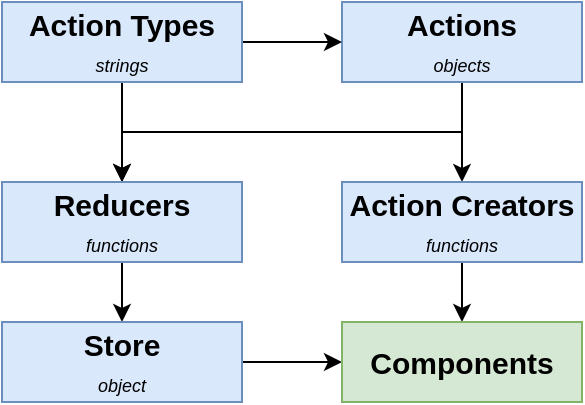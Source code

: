 <mxfile version="13.3.7" type="device" pages="14"><diagram name="02 - types" id="D3fJ38TdZtxDiD5fiDRx"><mxGraphModel dx="385" dy="237" grid="1" gridSize="10" guides="1" tooltips="1" connect="1" arrows="1" fold="1" page="1" pageScale="1" pageWidth="1920" pageHeight="1200" math="0" shadow="0"><root><mxCell id="QhcLT5DARRC93RHVS2Ub-0"/><mxCell id="QhcLT5DARRC93RHVS2Ub-1" parent="QhcLT5DARRC93RHVS2Ub-0"/><mxCell id="QhcLT5DARRC93RHVS2Ub-2" style="edgeStyle=orthogonalEdgeStyle;rounded=0;orthogonalLoop=1;jettySize=auto;html=1;exitX=0.5;exitY=1;exitDx=0;exitDy=0;entryX=0.5;entryY=0;entryDx=0;entryDy=0;fontSize=15;" edge="1" parent="QhcLT5DARRC93RHVS2Ub-1" source="QhcLT5DARRC93RHVS2Ub-4" target="QhcLT5DARRC93RHVS2Ub-6"><mxGeometry relative="1" as="geometry"/></mxCell><mxCell id="QhcLT5DARRC93RHVS2Ub-3" style="edgeStyle=orthogonalEdgeStyle;rounded=0;orthogonalLoop=1;jettySize=auto;html=1;exitX=0.5;exitY=1;exitDx=0;exitDy=0;fontSize=13;" edge="1" parent="QhcLT5DARRC93RHVS2Ub-1" source="QhcLT5DARRC93RHVS2Ub-4" target="QhcLT5DARRC93RHVS2Ub-11"><mxGeometry relative="1" as="geometry"/></mxCell><mxCell id="QhcLT5DARRC93RHVS2Ub-4" value="Actions&lt;br&gt;&lt;span style=&quot;font-weight: normal&quot;&gt;&lt;i&gt;&lt;font style=&quot;font-size: 9px&quot;&gt;objects&lt;/font&gt;&lt;/i&gt;&lt;/span&gt;" style="rounded=0;whiteSpace=wrap;html=1;fillColor=#dae8fc;strokeColor=#6c8ebf;fontStyle=1;fontSize=15;" vertex="1" parent="QhcLT5DARRC93RHVS2Ub-1"><mxGeometry x="800" y="310" width="120" height="40" as="geometry"/></mxCell><mxCell id="QhcLT5DARRC93RHVS2Ub-5" style="edgeStyle=orthogonalEdgeStyle;rounded=0;orthogonalLoop=1;jettySize=auto;html=1;exitX=0.5;exitY=1;exitDx=0;exitDy=0;entryX=0.5;entryY=0;entryDx=0;entryDy=0;fontSize=15;" edge="1" parent="QhcLT5DARRC93RHVS2Ub-1" source="QhcLT5DARRC93RHVS2Ub-6" target="QhcLT5DARRC93RHVS2Ub-14"><mxGeometry relative="1" as="geometry"/></mxCell><mxCell id="QhcLT5DARRC93RHVS2Ub-6" value="Action Creators&lt;br&gt;&lt;span style=&quot;font-weight: normal&quot;&gt;&lt;i&gt;&lt;font style=&quot;font-size: 9px&quot;&gt;functions&lt;/font&gt;&lt;/i&gt;&lt;/span&gt;" style="rounded=0;whiteSpace=wrap;html=1;fillColor=#dae8fc;strokeColor=#6c8ebf;fontStyle=1;fontSize=15;" vertex="1" parent="QhcLT5DARRC93RHVS2Ub-1"><mxGeometry x="800" y="400" width="120" height="40" as="geometry"/></mxCell><mxCell id="QhcLT5DARRC93RHVS2Ub-7" style="edgeStyle=orthogonalEdgeStyle;rounded=0;orthogonalLoop=1;jettySize=auto;html=1;exitX=0.5;exitY=1;exitDx=0;exitDy=0;fontSize=13;" edge="1" parent="QhcLT5DARRC93RHVS2Ub-1" source="QhcLT5DARRC93RHVS2Ub-9" target="QhcLT5DARRC93RHVS2Ub-11"><mxGeometry relative="1" as="geometry"/></mxCell><mxCell id="QhcLT5DARRC93RHVS2Ub-8" style="edgeStyle=orthogonalEdgeStyle;rounded=0;orthogonalLoop=1;jettySize=auto;html=1;exitX=1;exitY=0.5;exitDx=0;exitDy=0;fontSize=13;" edge="1" parent="QhcLT5DARRC93RHVS2Ub-1" source="QhcLT5DARRC93RHVS2Ub-9" target="QhcLT5DARRC93RHVS2Ub-4"><mxGeometry relative="1" as="geometry"/></mxCell><mxCell id="QhcLT5DARRC93RHVS2Ub-9" value="Action Types&lt;br&gt;&lt;font style=&quot;font-size: 9px ; font-weight: normal&quot;&gt;&lt;i&gt;strings&lt;/i&gt;&lt;/font&gt;" style="rounded=0;whiteSpace=wrap;html=1;fillColor=#dae8fc;strokeColor=#6c8ebf;fontStyle=1;fontSize=15;" vertex="1" parent="QhcLT5DARRC93RHVS2Ub-1"><mxGeometry x="630" y="310" width="120" height="40" as="geometry"/></mxCell><mxCell id="QhcLT5DARRC93RHVS2Ub-10" style="edgeStyle=orthogonalEdgeStyle;rounded=0;orthogonalLoop=1;jettySize=auto;html=1;exitX=0.5;exitY=1;exitDx=0;exitDy=0;entryX=0.5;entryY=0;entryDx=0;entryDy=0;fontSize=15;" edge="1" parent="QhcLT5DARRC93RHVS2Ub-1" source="QhcLT5DARRC93RHVS2Ub-11" target="QhcLT5DARRC93RHVS2Ub-13"><mxGeometry relative="1" as="geometry"/></mxCell><mxCell id="QhcLT5DARRC93RHVS2Ub-11" value="Reducers&lt;br&gt;&lt;span style=&quot;font-weight: normal&quot;&gt;&lt;font style=&quot;font-size: 9px&quot;&gt;&lt;i&gt;functions&lt;/i&gt;&lt;/font&gt;&lt;/span&gt;" style="rounded=0;whiteSpace=wrap;html=1;fillColor=#dae8fc;strokeColor=#6c8ebf;fontStyle=1;fontSize=15;" vertex="1" parent="QhcLT5DARRC93RHVS2Ub-1"><mxGeometry x="630" y="400" width="120" height="40" as="geometry"/></mxCell><mxCell id="QhcLT5DARRC93RHVS2Ub-12" style="edgeStyle=orthogonalEdgeStyle;rounded=0;orthogonalLoop=1;jettySize=auto;html=1;exitX=1;exitY=0.5;exitDx=0;exitDy=0;fontSize=13;" edge="1" parent="QhcLT5DARRC93RHVS2Ub-1" source="QhcLT5DARRC93RHVS2Ub-13" target="QhcLT5DARRC93RHVS2Ub-14"><mxGeometry relative="1" as="geometry"/></mxCell><mxCell id="QhcLT5DARRC93RHVS2Ub-13" value="Store&lt;br&gt;&lt;span style=&quot;font-weight: normal&quot;&gt;&lt;i&gt;&lt;font style=&quot;font-size: 9px&quot;&gt;object&lt;/font&gt;&lt;/i&gt;&lt;/span&gt;" style="rounded=0;whiteSpace=wrap;html=1;fillColor=#dae8fc;strokeColor=#6c8ebf;fontStyle=1;fontSize=15;" vertex="1" parent="QhcLT5DARRC93RHVS2Ub-1"><mxGeometry x="630" y="470" width="120" height="40" as="geometry"/></mxCell><mxCell id="QhcLT5DARRC93RHVS2Ub-14" value="Components" style="rounded=0;whiteSpace=wrap;html=1;fillColor=#d5e8d4;strokeColor=#82b366;fontStyle=1;fontSize=15;" vertex="1" parent="QhcLT5DARRC93RHVS2Ub-1"><mxGeometry x="800" y="470" width="120" height="40" as="geometry"/></mxCell></root></mxGraphModel></diagram><diagram id="vblCXHzWzCiDmUQWDvl0" name="01 - redux"><mxGraphModel dx="417" dy="257" grid="1" gridSize="10" guides="1" tooltips="1" connect="1" arrows="1" fold="1" page="1" pageScale="1" pageWidth="1920" pageHeight="1200" math="0" shadow="0"><root><mxCell id="0"/><mxCell id="1" parent="0"/><mxCell id="UfFyWW8iS-hI7drdBxTF-4" style="edgeStyle=orthogonalEdgeStyle;rounded=0;orthogonalLoop=1;jettySize=auto;html=1;exitX=0.5;exitY=1;exitDx=0;exitDy=0;entryX=0.5;entryY=0;entryDx=0;entryDy=0;fontSize=15;" edge="1" parent="1" source="UfFyWW8iS-hI7drdBxTF-1" target="UfFyWW8iS-hI7drdBxTF-2"><mxGeometry relative="1" as="geometry"/></mxCell><mxCell id="9svCBz77I-RzsuJNGfT_-2" style="edgeStyle=orthogonalEdgeStyle;rounded=0;orthogonalLoop=1;jettySize=auto;html=1;exitX=0.5;exitY=1;exitDx=0;exitDy=0;fontSize=13;" edge="1" parent="1" source="UfFyWW8iS-hI7drdBxTF-1" target="UfFyWW8iS-hI7drdBxTF-6"><mxGeometry relative="1" as="geometry"/></mxCell><mxCell id="UfFyWW8iS-hI7drdBxTF-1" value="Actions" style="rounded=0;whiteSpace=wrap;html=1;fillColor=#dae8fc;strokeColor=#6c8ebf;fontStyle=1;fontSize=15;" vertex="1" parent="1"><mxGeometry x="800" y="310" width="120" height="40" as="geometry"/></mxCell><mxCell id="UfFyWW8iS-hI7drdBxTF-12" style="edgeStyle=orthogonalEdgeStyle;rounded=0;orthogonalLoop=1;jettySize=auto;html=1;exitX=0.5;exitY=1;exitDx=0;exitDy=0;entryX=0.5;entryY=0;entryDx=0;entryDy=0;fontSize=15;" edge="1" parent="1" source="UfFyWW8iS-hI7drdBxTF-2" target="UfFyWW8iS-hI7drdBxTF-10"><mxGeometry relative="1" as="geometry"/></mxCell><mxCell id="UfFyWW8iS-hI7drdBxTF-2" value="Action Creators" style="rounded=0;whiteSpace=wrap;html=1;fillColor=#dae8fc;strokeColor=#6c8ebf;fontStyle=1;fontSize=15;" vertex="1" parent="1"><mxGeometry x="800" y="400" width="120" height="40" as="geometry"/></mxCell><mxCell id="9svCBz77I-RzsuJNGfT_-4" style="edgeStyle=orthogonalEdgeStyle;rounded=0;orthogonalLoop=1;jettySize=auto;html=1;exitX=0.5;exitY=1;exitDx=0;exitDy=0;fontSize=13;" edge="1" parent="1" source="UfFyWW8iS-hI7drdBxTF-3" target="UfFyWW8iS-hI7drdBxTF-6"><mxGeometry relative="1" as="geometry"/></mxCell><mxCell id="9svCBz77I-RzsuJNGfT_-5" style="edgeStyle=orthogonalEdgeStyle;rounded=0;orthogonalLoop=1;jettySize=auto;html=1;exitX=1;exitY=0.5;exitDx=0;exitDy=0;fontSize=13;" edge="1" parent="1" source="UfFyWW8iS-hI7drdBxTF-3" target="UfFyWW8iS-hI7drdBxTF-1"><mxGeometry relative="1" as="geometry"/></mxCell><mxCell id="UfFyWW8iS-hI7drdBxTF-3" value="Action Types" style="rounded=0;whiteSpace=wrap;html=1;fillColor=#dae8fc;strokeColor=#6c8ebf;fontStyle=1;fontSize=15;" vertex="1" parent="1"><mxGeometry x="630" y="310" width="120" height="40" as="geometry"/></mxCell><mxCell id="UfFyWW8iS-hI7drdBxTF-9" style="edgeStyle=orthogonalEdgeStyle;rounded=0;orthogonalLoop=1;jettySize=auto;html=1;exitX=0.5;exitY=1;exitDx=0;exitDy=0;entryX=0.5;entryY=0;entryDx=0;entryDy=0;fontSize=15;" edge="1" parent="1" source="UfFyWW8iS-hI7drdBxTF-6" target="UfFyWW8iS-hI7drdBxTF-8"><mxGeometry relative="1" as="geometry"/></mxCell><mxCell id="UfFyWW8iS-hI7drdBxTF-6" value="Reducers" style="rounded=0;whiteSpace=wrap;html=1;fillColor=#dae8fc;strokeColor=#6c8ebf;fontStyle=1;fontSize=15;" vertex="1" parent="1"><mxGeometry x="630" y="400" width="120" height="40" as="geometry"/></mxCell><mxCell id="9svCBz77I-RzsuJNGfT_-3" style="edgeStyle=orthogonalEdgeStyle;rounded=0;orthogonalLoop=1;jettySize=auto;html=1;exitX=1;exitY=0.5;exitDx=0;exitDy=0;fontSize=13;" edge="1" parent="1" source="UfFyWW8iS-hI7drdBxTF-8" target="UfFyWW8iS-hI7drdBxTF-10"><mxGeometry relative="1" as="geometry"/></mxCell><mxCell id="UfFyWW8iS-hI7drdBxTF-8" value="Store" style="rounded=0;whiteSpace=wrap;html=1;fillColor=#dae8fc;strokeColor=#6c8ebf;fontStyle=1;fontSize=15;" vertex="1" parent="1"><mxGeometry x="630" y="470" width="120" height="40" as="geometry"/></mxCell><mxCell id="UfFyWW8iS-hI7drdBxTF-10" value="Components" style="rounded=0;whiteSpace=wrap;html=1;fillColor=#d5e8d4;strokeColor=#82b366;fontStyle=1;fontSize=15;" vertex="1" parent="1"><mxGeometry x="800" y="470" width="120" height="40" as="geometry"/></mxCell></root></mxGraphModel></diagram><diagram id="f0CELXVkdzfH7ZvZpRlj" name="02 - issues"><mxGraphModel dx="501" dy="309" grid="1" gridSize="10" guides="1" tooltips="1" connect="1" arrows="1" fold="1" page="1" pageScale="1" pageWidth="1920" pageHeight="1200" math="0" shadow="0"><root><mxCell id="hZbacwZH7I5OWLkV7Rss-0"/><mxCell id="hZbacwZH7I5OWLkV7Rss-1" parent="hZbacwZH7I5OWLkV7Rss-0"/><mxCell id="hZbacwZH7I5OWLkV7Rss-2" value="Big Issues with Redux/React-Redux + Typescript" style="rounded=0;whiteSpace=wrap;html=1;fontSize=18;fillColor=#dae8fc;strokeColor=#6c8ebf;fontStyle=1" vertex="1" parent="hZbacwZH7I5OWLkV7Rss-1"><mxGeometry x="510" y="150" width="480" height="50" as="geometry"/></mxCell><mxCell id="hZbacwZH7I5OWLkV7Rss-3" value="Imports between files can turn into a mess very quickly" style="rounded=0;whiteSpace=wrap;html=1;fontSize=13;fontStyle=0" vertex="1" parent="hZbacwZH7I5OWLkV7Rss-1"><mxGeometry x="510" y="210" width="480" height="40" as="geometry"/></mxCell><mxCell id="dCoa43Zq_EV6RTCRSU76-0" value="Type def files for Redux, React-Redux, and others are &lt;i style=&quot;font-size: 13px;&quot;&gt;possibly&lt;/i&gt;&amp;nbsp;over-engineered" style="rounded=0;whiteSpace=wrap;html=1;fontSize=13;fontStyle=0" vertex="1" parent="hZbacwZH7I5OWLkV7Rss-1"><mxGeometry x="510" y="310" width="480" height="40" as="geometry"/></mxCell><mxCell id="dCoa43Zq_EV6RTCRSU76-1" value="Communicating types over to your components can be challenging" style="rounded=0;whiteSpace=wrap;html=1;fontSize=13;fontStyle=0" vertex="1" parent="hZbacwZH7I5OWLkV7Rss-1"><mxGeometry x="510" y="260" width="480" height="40" as="geometry"/></mxCell></root></mxGraphModel></diagram><diagram name="03 - solve" id="JDQa7jA-2V8WV5oV_vdh"><mxGraphModel dx="639" dy="394" grid="1" gridSize="10" guides="1" tooltips="1" connect="1" arrows="1" fold="1" page="1" pageScale="1" pageWidth="1920" pageHeight="1200" math="0" shadow="0"><root><mxCell id="2VuX-CvdmbvMwdU6GBiN-0"/><mxCell id="2VuX-CvdmbvMwdU6GBiN-1" parent="2VuX-CvdmbvMwdU6GBiN-0"/><mxCell id="2VuX-CvdmbvMwdU6GBiN-7" style="edgeStyle=orthogonalEdgeStyle;rounded=0;orthogonalLoop=1;jettySize=auto;html=1;exitX=1;exitY=0.5;exitDx=0;exitDy=0;fontSize=15;" edge="1" parent="2VuX-CvdmbvMwdU6GBiN-1" source="2VuX-CvdmbvMwdU6GBiN-2" target="2VuX-CvdmbvMwdU6GBiN-6"><mxGeometry relative="1" as="geometry"/></mxCell><mxCell id="2VuX-CvdmbvMwdU6GBiN-2" value="Big Issues with Redux/React-Redux + Typescript" style="rounded=0;whiteSpace=wrap;html=1;fontSize=15;fillColor=#dae8fc;strokeColor=#6c8ebf;fontStyle=1" vertex="1" parent="2VuX-CvdmbvMwdU6GBiN-1"><mxGeometry x="510" y="150" width="300" height="50" as="geometry"/></mxCell><mxCell id="WkGxdwtREe9XDjJ3FBZx-1" style="edgeStyle=orthogonalEdgeStyle;rounded=0;orthogonalLoop=1;jettySize=auto;html=1;exitX=1;exitY=0.5;exitDx=0;exitDy=0;fontSize=15;" edge="1" parent="2VuX-CvdmbvMwdU6GBiN-1" source="2VuX-CvdmbvMwdU6GBiN-3" target="2VuX-CvdmbvMwdU6GBiN-8"><mxGeometry relative="1" as="geometry"/></mxCell><mxCell id="2VuX-CvdmbvMwdU6GBiN-3" value="Imports between files can turn into a mess very quickly" style="rounded=0;whiteSpace=wrap;html=1;fontSize=13;fontStyle=0" vertex="1" parent="2VuX-CvdmbvMwdU6GBiN-1"><mxGeometry x="510" y="210" width="300" height="40" as="geometry"/></mxCell><mxCell id="WkGxdwtREe9XDjJ3FBZx-3" style="edgeStyle=orthogonalEdgeStyle;rounded=0;orthogonalLoop=1;jettySize=auto;html=1;exitX=1;exitY=0.5;exitDx=0;exitDy=0;fontSize=15;" edge="1" parent="2VuX-CvdmbvMwdU6GBiN-1" source="2VuX-CvdmbvMwdU6GBiN-4" target="2VuX-CvdmbvMwdU6GBiN-9"><mxGeometry relative="1" as="geometry"/></mxCell><mxCell id="2VuX-CvdmbvMwdU6GBiN-4" value="Type def files for Redux, React-Redux, and others are &lt;i style=&quot;font-size: 13px;&quot;&gt;possibly&lt;/i&gt;&amp;nbsp;over-engineered" style="rounded=0;whiteSpace=wrap;html=1;fontSize=13;fontStyle=0" vertex="1" parent="2VuX-CvdmbvMwdU6GBiN-1"><mxGeometry x="510" y="310" width="300" height="40" as="geometry"/></mxCell><mxCell id="WkGxdwtREe9XDjJ3FBZx-2" style="edgeStyle=orthogonalEdgeStyle;rounded=0;orthogonalLoop=1;jettySize=auto;html=1;exitX=1;exitY=0.5;exitDx=0;exitDy=0;fontSize=15;" edge="1" parent="2VuX-CvdmbvMwdU6GBiN-1" source="2VuX-CvdmbvMwdU6GBiN-5" target="WkGxdwtREe9XDjJ3FBZx-0"><mxGeometry relative="1" as="geometry"/></mxCell><mxCell id="2VuX-CvdmbvMwdU6GBiN-5" value="Communicating types over to your components can be challenging" style="rounded=0;whiteSpace=wrap;html=1;fontSize=13;fontStyle=0" vertex="1" parent="2VuX-CvdmbvMwdU6GBiN-1"><mxGeometry x="510" y="260" width="300" height="40" as="geometry"/></mxCell><mxCell id="2VuX-CvdmbvMwdU6GBiN-6" value="Solutions" style="rounded=0;whiteSpace=wrap;html=1;fontSize=15;fillColor=#d5e8d4;strokeColor=#82b366;fontStyle=1" vertex="1" parent="2VuX-CvdmbvMwdU6GBiN-1"><mxGeometry x="840" y="150" width="300" height="50" as="geometry"/></mxCell><mxCell id="2VuX-CvdmbvMwdU6GBiN-8" value="Think about the file/folder structure of our Redux stuff before writing code" style="rounded=0;whiteSpace=wrap;html=1;fontSize=13;fontStyle=0" vertex="1" parent="2VuX-CvdmbvMwdU6GBiN-1"><mxGeometry x="840" y="210" width="300" height="40" as="geometry"/></mxCell><mxCell id="2VuX-CvdmbvMwdU6GBiN-9" value="Write our own types in some locations" style="rounded=0;whiteSpace=wrap;html=1;fontSize=13;fontStyle=0" vertex="1" parent="2VuX-CvdmbvMwdU6GBiN-1"><mxGeometry x="840" y="310" width="300" height="40" as="geometry"/></mxCell><mxCell id="WkGxdwtREe9XDjJ3FBZx-0" value="Write that extra bit of code" style="rounded=0;whiteSpace=wrap;html=1;fontSize=13;fontStyle=0" vertex="1" parent="2VuX-CvdmbvMwdU6GBiN-1"><mxGeometry x="840" y="260" width="300" height="40" as="geometry"/></mxCell></root></mxGraphModel></diagram><diagram id="4DTaovJNtQAiKza1pZYW" name="05 - search"><mxGraphModel dx="715" dy="441" grid="1" gridSize="10" guides="1" tooltips="1" connect="1" arrows="1" fold="1" page="1" pageScale="1" pageWidth="1920" pageHeight="1200" math="0" shadow="0"><root><mxCell id="4ZxcosDEuH-O475obUMA-0"/><mxCell id="4ZxcosDEuH-O475obUMA-1" parent="4ZxcosDEuH-O475obUMA-0"/><mxCell id="4ZxcosDEuH-O475obUMA-2" value="" style="strokeWidth=1;shadow=0;dashed=0;align=center;html=1;shape=mxgraph.mockup.containers.browserWindow;rSize=0;strokeColor=#666666;strokeColor2=#008cff;strokeColor3=#c4c4c4;mainText=,;recursiveResize=0;fontSize=15;" vertex="1" parent="4ZxcosDEuH-O475obUMA-1"><mxGeometry x="690" y="310" width="330" height="370" as="geometry"/></mxCell><mxCell id="4ZxcosDEuH-O475obUMA-3" value="Page 1" style="strokeWidth=1;shadow=0;dashed=0;align=center;html=1;shape=mxgraph.mockup.containers.anchor;fontSize=17;fontColor=#666666;align=left;" vertex="1" parent="4ZxcosDEuH-O475obUMA-2"><mxGeometry x="60" y="12" width="110" height="26" as="geometry"/></mxCell><mxCell id="4ZxcosDEuH-O475obUMA-4" value="" style="strokeWidth=1;shadow=0;dashed=0;align=center;html=1;shape=mxgraph.mockup.containers.anchor;rSize=0;fontSize=17;fontColor=#666666;align=left;" vertex="1" parent="4ZxcosDEuH-O475obUMA-2"><mxGeometry x="130" y="60" width="250" height="26" as="geometry"/></mxCell><mxCell id="4ZxcosDEuH-O475obUMA-5" value="react" style="rounded=0;whiteSpace=wrap;html=1;fontSize=15;align=left;spacingLeft=6;" vertex="1" parent="4ZxcosDEuH-O475obUMA-2"><mxGeometry x="10" y="127" width="170" height="30" as="geometry"/></mxCell><mxCell id="4ZxcosDEuH-O475obUMA-6" value="Submit" style="rounded=1;whiteSpace=wrap;html=1;fontSize=15;align=center;" vertex="1" parent="4ZxcosDEuH-O475obUMA-2"><mxGeometry x="10" y="167" width="120" height="30" as="geometry"/></mxCell><mxCell id="4ZxcosDEuH-O475obUMA-7" value="react&lt;br&gt;react-dom&lt;br&gt;eslint-plugin-react&lt;br&gt;react-redux&lt;br&gt;react-draggable&lt;br&gt;react-select&lt;br&gt;react-scripts&lt;br&gt;react-popper" style="text;html=1;strokeColor=none;fillColor=none;align=left;verticalAlign=middle;whiteSpace=wrap;rounded=0;fontSize=15;" vertex="1" parent="4ZxcosDEuH-O475obUMA-2"><mxGeometry x="30" y="214" width="200" height="120" as="geometry"/></mxCell><mxCell id="4ZxcosDEuH-O475obUMA-11" style="edgeStyle=orthogonalEdgeStyle;rounded=0;orthogonalLoop=1;jettySize=auto;html=1;exitX=0.5;exitY=1;exitDx=0;exitDy=0;fontSize=20;strokeWidth=3;" edge="1" parent="4ZxcosDEuH-O475obUMA-1" source="4ZxcosDEuH-O475obUMA-8" target="4ZxcosDEuH-O475obUMA-7"><mxGeometry relative="1" as="geometry"/></mxCell><mxCell id="4ZxcosDEuH-O475obUMA-8" value="NPM Api&lt;br&gt;Package Search" style="rounded=0;whiteSpace=wrap;html=1;fontSize=20;align=center;fillColor=#dae8fc;strokeColor=#6c8ebf;fontStyle=1" vertex="1" parent="4ZxcosDEuH-O475obUMA-1"><mxGeometry x="490" y="490" width="170" height="70" as="geometry"/></mxCell><mxCell id="4ZxcosDEuH-O475obUMA-10" style="edgeStyle=orthogonalEdgeStyle;rounded=0;orthogonalLoop=1;jettySize=auto;html=1;exitX=0;exitY=0.5;exitDx=0;exitDy=0;fontSize=20;strokeWidth=3;" edge="1" parent="4ZxcosDEuH-O475obUMA-1" source="4ZxcosDEuH-O475obUMA-5" target="4ZxcosDEuH-O475obUMA-8"><mxGeometry relative="1" as="geometry"/></mxCell></root></mxGraphModel></diagram><diagram id="aGkS2D8JrBIbsmlEQc69" name="07 - design"><mxGraphModel dx="601" dy="370" grid="1" gridSize="10" guides="1" tooltips="1" connect="1" arrows="1" fold="1" page="1" pageScale="1" pageWidth="1920" pageHeight="1200" math="0" shadow="0"><root><mxCell id="BOFAfJmzrDWgaQ2D9ed5-0"/><mxCell id="BOFAfJmzrDWgaQ2D9ed5-1" parent="BOFAfJmzrDWgaQ2D9ed5-0"/><mxCell id="BOFAfJmzrDWgaQ2D9ed5-4" style="edgeStyle=orthogonalEdgeStyle;rounded=0;orthogonalLoop=1;jettySize=auto;html=1;exitX=0.5;exitY=1;exitDx=0;exitDy=0;strokeWidth=3;fontSize=17;" edge="1" parent="BOFAfJmzrDWgaQ2D9ed5-1" source="BOFAfJmzrDWgaQ2D9ed5-2" target="BOFAfJmzrDWgaQ2D9ed5-3"><mxGeometry relative="1" as="geometry"/></mxCell><mxCell id="BOFAfJmzrDWgaQ2D9ed5-2" value="In a normal Redux project, it is worth the time to think about the design of your store before writing code" style="rounded=0;whiteSpace=wrap;html=1;fontSize=17;align=center;" vertex="1" parent="BOFAfJmzrDWgaQ2D9ed5-1"><mxGeometry x="560" y="350" width="410" height="60" as="geometry"/></mxCell><mxCell id="BOFAfJmzrDWgaQ2D9ed5-3" value="In a TS project, I &lt;b&gt;really&lt;/b&gt;&lt;b style=&quot;font-style: italic&quot;&gt;&amp;nbsp;&lt;/b&gt;recommend you think about design first" style="rounded=0;whiteSpace=wrap;html=1;fontSize=17;align=center;" vertex="1" parent="BOFAfJmzrDWgaQ2D9ed5-1"><mxGeometry x="560" y="470" width="410" height="60" as="geometry"/></mxCell></root></mxGraphModel></diagram><diagram id="Sjo-rWck_GzyF0KNojjZ" name="06 - search"><mxGraphModel dx="501" dy="309" grid="1" gridSize="10" guides="1" tooltips="1" connect="1" arrows="1" fold="1" page="1" pageScale="1" pageWidth="1920" pageHeight="1200" math="0" shadow="0"><root><mxCell id="RkHKfViG_dG8vC65LeYA-0"/><mxCell id="RkHKfViG_dG8vC65LeYA-1" parent="RkHKfViG_dG8vC65LeYA-0"/><mxCell id="RkHKfViG_dG8vC65LeYA-2" value="registry.npmjs.org/-/v1/search?text=react" style="rounded=0;whiteSpace=wrap;html=1;fontSize=20;align=center;fillColor=#dae8fc;strokeColor=#6c8ebf;" vertex="1" parent="RkHKfViG_dG8vC65LeYA-1"><mxGeometry x="570" y="380" width="410" height="60" as="geometry"/></mxCell><mxCell id="RkHKfViG_dG8vC65LeYA-3" value="Searching NPM" style="text;html=1;strokeColor=none;fillColor=none;align=center;verticalAlign=middle;whiteSpace=wrap;rounded=0;fontSize=17;fontStyle=2" vertex="1" parent="RkHKfViG_dG8vC65LeYA-1"><mxGeometry x="692.5" y="450" width="165" height="20" as="geometry"/></mxCell></root></mxGraphModel></diagram><diagram id="hevFZNEo-0ZcIMZjkmeZ" name="09 - note"><mxGraphModel dx="417" dy="257" grid="1" gridSize="10" guides="1" tooltips="1" connect="1" arrows="1" fold="1" page="1" pageScale="1" pageWidth="1920" pageHeight="1200" math="0" shadow="0"><root><mxCell id="vrGk4cKLp_y-V7voLzy8-0"/><mxCell id="vrGk4cKLp_y-V7voLzy8-1" parent="vrGk4cKLp_y-V7voLzy8-0"/><mxCell id="EYyXVMMoD-prJgfN9bNY-2" style="edgeStyle=orthogonalEdgeStyle;rounded=0;orthogonalLoop=1;jettySize=auto;html=1;exitX=0.5;exitY=1;exitDx=0;exitDy=0;strokeWidth=1;fontSize=13;" edge="1" parent="vrGk4cKLp_y-V7voLzy8-1" source="EYyXVMMoD-prJgfN9bNY-0" target="EYyXVMMoD-prJgfN9bNY-1"><mxGeometry relative="1" as="geometry"/></mxCell><mxCell id="EYyXVMMoD-prJgfN9bNY-0" value="We are fetching 'packages' from NPM" style="rounded=0;whiteSpace=wrap;html=1;fontSize=13;align=center;" vertex="1" parent="vrGk4cKLp_y-V7voLzy8-1"><mxGeometry x="640" y="340" width="320" height="40" as="geometry"/></mxCell><mxCell id="EYyXVMMoD-prJgfN9bNY-4" style="edgeStyle=orthogonalEdgeStyle;rounded=0;orthogonalLoop=1;jettySize=auto;html=1;exitX=0.5;exitY=1;exitDx=0;exitDy=0;strokeWidth=1;fontSize=13;" edge="1" parent="vrGk4cKLp_y-V7voLzy8-1" source="EYyXVMMoD-prJgfN9bNY-1" target="EYyXVMMoD-prJgfN9bNY-3"><mxGeometry relative="1" as="geometry"/></mxCell><mxCell id="EYyXVMMoD-prJgfN9bNY-1" value="'package' is a reserved keyword in TS (like 'for', 'import', etc)" style="rounded=0;whiteSpace=wrap;html=1;fontSize=13;align=center;" vertex="1" parent="vrGk4cKLp_y-V7voLzy8-1"><mxGeometry x="640" y="410" width="320" height="40" as="geometry"/></mxCell><mxCell id="EYyXVMMoD-prJgfN9bNY-3" value="We are going to call NPM packages 'repositories'" style="rounded=0;whiteSpace=wrap;html=1;fontSize=13;align=center;" vertex="1" parent="vrGk4cKLp_y-V7voLzy8-1"><mxGeometry x="640" y="480" width="320" height="40" as="geometry"/></mxCell></root></mxGraphModel></diagram><diagram id="kludtSuutihmCGMQJmLl" name="08 - design"><mxGraphModel dx="501" dy="309" grid="1" gridSize="10" guides="1" tooltips="1" connect="1" arrows="1" fold="1" page="1" pageScale="1" pageWidth="1920" pageHeight="1200" math="0" shadow="0"><root><mxCell id="7NWyBKnhPbxO9PtKVmOo-0"/><mxCell id="7NWyBKnhPbxO9PtKVmOo-1" parent="7NWyBKnhPbxO9PtKVmOo-0"/><mxCell id="7NWyBKnhPbxO9PtKVmOo-2" value="Redux Store" style="rounded=0;whiteSpace=wrap;html=1;fontSize=17;align=center;fontStyle=1;fillColor=#dae8fc;strokeColor=#6c8ebf;" vertex="1" parent="7NWyBKnhPbxO9PtKVmOo-1"><mxGeometry x="600" y="340" width="360" height="30" as="geometry"/></mxCell><mxCell id="7NWyBKnhPbxO9PtKVmOo-3" value="" style="rounded=0;whiteSpace=wrap;html=1;fontSize=17;align=center;fontStyle=1;fillColor=#dae8fc;strokeColor=#6c8ebf;" vertex="1" parent="7NWyBKnhPbxO9PtKVmOo-1"><mxGeometry x="600" y="370" width="360" height="180" as="geometry"/></mxCell><mxCell id="7NWyBKnhPbxO9PtKVmOo-6" style="edgeStyle=orthogonalEdgeStyle;rounded=0;orthogonalLoop=1;jettySize=auto;html=1;exitX=1;exitY=0.5;exitDx=0;exitDy=0;entryX=0;entryY=0.5;entryDx=0;entryDy=0;strokeWidth=1;fontSize=17;" edge="1" parent="7NWyBKnhPbxO9PtKVmOo-1" source="7NWyBKnhPbxO9PtKVmOo-4" target="7NWyBKnhPbxO9PtKVmOo-5"><mxGeometry relative="1" as="geometry"/></mxCell><mxCell id="7NWyBKnhPbxO9PtKVmOo-9" style="edgeStyle=orthogonalEdgeStyle;rounded=0;orthogonalLoop=1;jettySize=auto;html=1;exitX=1;exitY=0.5;exitDx=0;exitDy=0;strokeWidth=1;fontSize=17;" edge="1" parent="7NWyBKnhPbxO9PtKVmOo-1" source="7NWyBKnhPbxO9PtKVmOo-4" target="7NWyBKnhPbxO9PtKVmOo-7"><mxGeometry relative="1" as="geometry"/></mxCell><mxCell id="7NWyBKnhPbxO9PtKVmOo-10" style="edgeStyle=orthogonalEdgeStyle;rounded=0;orthogonalLoop=1;jettySize=auto;html=1;exitX=1;exitY=0.5;exitDx=0;exitDy=0;entryX=0;entryY=0.5;entryDx=0;entryDy=0;strokeWidth=1;fontSize=17;" edge="1" parent="7NWyBKnhPbxO9PtKVmOo-1" source="7NWyBKnhPbxO9PtKVmOo-4" target="7NWyBKnhPbxO9PtKVmOo-8"><mxGeometry relative="1" as="geometry"/></mxCell><mxCell id="7NWyBKnhPbxO9PtKVmOo-4" value="repositories" style="rounded=0;whiteSpace=wrap;html=1;fontSize=17;align=center;" vertex="1" parent="7NWyBKnhPbxO9PtKVmOo-1"><mxGeometry x="610" y="440" width="110" height="40" as="geometry"/></mxCell><mxCell id="7NWyBKnhPbxO9PtKVmOo-5" value="data" style="rounded=0;whiteSpace=wrap;html=1;fontSize=17;align=center;" vertex="1" parent="7NWyBKnhPbxO9PtKVmOo-1"><mxGeometry x="760" y="390" width="110" height="40" as="geometry"/></mxCell><mxCell id="7NWyBKnhPbxO9PtKVmOo-7" value="loading" style="rounded=0;whiteSpace=wrap;html=1;fontSize=17;align=center;" vertex="1" parent="7NWyBKnhPbxO9PtKVmOo-1"><mxGeometry x="760" y="440" width="110" height="40" as="geometry"/></mxCell><mxCell id="7NWyBKnhPbxO9PtKVmOo-8" value="error" style="rounded=0;whiteSpace=wrap;html=1;fontSize=17;align=center;" vertex="1" parent="7NWyBKnhPbxO9PtKVmOo-1"><mxGeometry x="760" y="490" width="110" height="40" as="geometry"/></mxCell><mxCell id="7NWyBKnhPbxO9PtKVmOo-11" value="&lt;i style=&quot;font-size: 9px;&quot;&gt;List of repositories from NPM&lt;/i&gt;" style="text;html=1;strokeColor=none;fillColor=none;align=left;verticalAlign=middle;whiteSpace=wrap;rounded=0;fontSize=9;" vertex="1" parent="7NWyBKnhPbxO9PtKVmOo-1"><mxGeometry x="870" y="400" width="80" height="20" as="geometry"/></mxCell><mxCell id="7NWyBKnhPbxO9PtKVmOo-12" value="&lt;i&gt;True/false whether we are fetching data&lt;/i&gt;" style="text;html=1;strokeColor=none;fillColor=none;align=left;verticalAlign=middle;whiteSpace=wrap;rounded=0;fontSize=9;" vertex="1" parent="7NWyBKnhPbxO9PtKVmOo-1"><mxGeometry x="870" y="450" width="80" height="20" as="geometry"/></mxCell><mxCell id="7NWyBKnhPbxO9PtKVmOo-13" value="&lt;i&gt;String, error message if one occurred during fetch&lt;/i&gt;" style="text;html=1;strokeColor=none;fillColor=none;align=left;verticalAlign=middle;whiteSpace=wrap;rounded=0;fontSize=9;" vertex="1" parent="7NWyBKnhPbxO9PtKVmOo-1"><mxGeometry x="870" y="500" width="80" height="20" as="geometry"/></mxCell></root></mxGraphModel></diagram><diagram name="09 - other" id="UNWbImedzK2rT1PaQK2y"><mxGraphModel dx="536" dy="331" grid="1" gridSize="10" guides="1" tooltips="1" connect="1" arrows="1" fold="1" page="1" pageScale="1" pageWidth="1920" pageHeight="1200" math="0" shadow="0"><root><mxCell id="_NQtTTIpynoeCtaN6T0G-0"/><mxCell id="_NQtTTIpynoeCtaN6T0G-1" parent="_NQtTTIpynoeCtaN6T0G-0"/><mxCell id="_NQtTTIpynoeCtaN6T0G-2" value="Redux Store" style="rounded=0;whiteSpace=wrap;html=1;fontSize=17;align=center;fontStyle=1;fillColor=#dae8fc;strokeColor=#6c8ebf;" vertex="1" parent="_NQtTTIpynoeCtaN6T0G-1"><mxGeometry x="810" y="370" width="360" height="30" as="geometry"/></mxCell><mxCell id="_NQtTTIpynoeCtaN6T0G-3" value="" style="rounded=0;whiteSpace=wrap;html=1;fontSize=17;align=center;fontStyle=1;fillColor=#dae8fc;strokeColor=#6c8ebf;" vertex="1" parent="_NQtTTIpynoeCtaN6T0G-1"><mxGeometry x="810" y="400" width="360" height="180" as="geometry"/></mxCell><mxCell id="_NQtTTIpynoeCtaN6T0G-4" style="edgeStyle=orthogonalEdgeStyle;rounded=0;orthogonalLoop=1;jettySize=auto;html=1;exitX=1;exitY=0.5;exitDx=0;exitDy=0;entryX=0;entryY=0.5;entryDx=0;entryDy=0;strokeWidth=1;fontSize=17;" edge="1" parent="_NQtTTIpynoeCtaN6T0G-1" source="_NQtTTIpynoeCtaN6T0G-7" target="_NQtTTIpynoeCtaN6T0G-8"><mxGeometry relative="1" as="geometry"/></mxCell><mxCell id="_NQtTTIpynoeCtaN6T0G-5" style="edgeStyle=orthogonalEdgeStyle;rounded=0;orthogonalLoop=1;jettySize=auto;html=1;exitX=1;exitY=0.5;exitDx=0;exitDy=0;strokeWidth=1;fontSize=17;" edge="1" parent="_NQtTTIpynoeCtaN6T0G-1" source="_NQtTTIpynoeCtaN6T0G-7" target="_NQtTTIpynoeCtaN6T0G-9"><mxGeometry relative="1" as="geometry"/></mxCell><mxCell id="_NQtTTIpynoeCtaN6T0G-6" style="edgeStyle=orthogonalEdgeStyle;rounded=0;orthogonalLoop=1;jettySize=auto;html=1;exitX=1;exitY=0.5;exitDx=0;exitDy=0;entryX=0;entryY=0.5;entryDx=0;entryDy=0;strokeWidth=1;fontSize=17;" edge="1" parent="_NQtTTIpynoeCtaN6T0G-1" source="_NQtTTIpynoeCtaN6T0G-7" target="_NQtTTIpynoeCtaN6T0G-10"><mxGeometry relative="1" as="geometry"/></mxCell><mxCell id="_NQtTTIpynoeCtaN6T0G-7" value="repositories" style="rounded=0;whiteSpace=wrap;html=1;fontSize=17;align=center;" vertex="1" parent="_NQtTTIpynoeCtaN6T0G-1"><mxGeometry x="820" y="470" width="110" height="40" as="geometry"/></mxCell><mxCell id="_NQtTTIpynoeCtaN6T0G-8" value="data" style="rounded=0;whiteSpace=wrap;html=1;fontSize=17;align=center;" vertex="1" parent="_NQtTTIpynoeCtaN6T0G-1"><mxGeometry x="970" y="420" width="110" height="40" as="geometry"/></mxCell><mxCell id="_NQtTTIpynoeCtaN6T0G-9" value="loading" style="rounded=0;whiteSpace=wrap;html=1;fontSize=17;align=center;" vertex="1" parent="_NQtTTIpynoeCtaN6T0G-1"><mxGeometry x="970" y="470" width="110" height="40" as="geometry"/></mxCell><mxCell id="_NQtTTIpynoeCtaN6T0G-10" value="error" style="rounded=0;whiteSpace=wrap;html=1;fontSize=17;align=center;" vertex="1" parent="_NQtTTIpynoeCtaN6T0G-1"><mxGeometry x="970" y="520" width="110" height="40" as="geometry"/></mxCell><mxCell id="_NQtTTIpynoeCtaN6T0G-11" value="&lt;i style=&quot;font-size: 9px;&quot;&gt;List of repositories from NPM&lt;/i&gt;" style="text;html=1;strokeColor=none;fillColor=none;align=left;verticalAlign=middle;whiteSpace=wrap;rounded=0;fontSize=9;" vertex="1" parent="_NQtTTIpynoeCtaN6T0G-1"><mxGeometry x="1080" y="430" width="80" height="20" as="geometry"/></mxCell><mxCell id="_NQtTTIpynoeCtaN6T0G-12" value="&lt;i&gt;True/false whether we are fetching data&lt;/i&gt;" style="text;html=1;strokeColor=none;fillColor=none;align=left;verticalAlign=middle;whiteSpace=wrap;rounded=0;fontSize=9;" vertex="1" parent="_NQtTTIpynoeCtaN6T0G-1"><mxGeometry x="1080" y="480" width="80" height="20" as="geometry"/></mxCell><mxCell id="_NQtTTIpynoeCtaN6T0G-13" value="&lt;i&gt;String, error message if one occurred during fetch&lt;/i&gt;" style="text;html=1;strokeColor=none;fillColor=none;align=left;verticalAlign=middle;whiteSpace=wrap;rounded=0;fontSize=9;" vertex="1" parent="_NQtTTIpynoeCtaN6T0G-1"><mxGeometry x="1080" y="530" width="80" height="20" as="geometry"/></mxCell><mxCell id="_NQtTTIpynoeCtaN6T0G-15" value="Action Creators" style="rounded=0;whiteSpace=wrap;html=1;fontSize=17;align=center;fontStyle=1;fillColor=#dae8fc;strokeColor=#6c8ebf;" vertex="1" parent="_NQtTTIpynoeCtaN6T0G-1"><mxGeometry x="410" y="430" width="170" height="30" as="geometry"/></mxCell><mxCell id="_NQtTTIpynoeCtaN6T0G-37" style="edgeStyle=orthogonalEdgeStyle;rounded=0;orthogonalLoop=1;jettySize=auto;html=1;exitX=1;exitY=0.5;exitDx=0;exitDy=0;strokeWidth=1;fontSize=9;" edge="1" parent="_NQtTTIpynoeCtaN6T0G-1" source="_NQtTTIpynoeCtaN6T0G-16" target="_NQtTTIpynoeCtaN6T0G-19"><mxGeometry relative="1" as="geometry"/></mxCell><mxCell id="_NQtTTIpynoeCtaN6T0G-16" value="" style="rounded=0;whiteSpace=wrap;html=1;fontSize=17;align=center;fontStyle=1;fillColor=#dae8fc;strokeColor=#6c8ebf;" vertex="1" parent="_NQtTTIpynoeCtaN6T0G-1"><mxGeometry x="410" y="460" width="170" height="60" as="geometry"/></mxCell><mxCell id="_NQtTTIpynoeCtaN6T0G-17" value="&lt;span style=&quot;font-size: 10px&quot;&gt;searchRepositories(term)&lt;/span&gt;" style="rounded=0;whiteSpace=wrap;html=1;fontSize=10;align=center;fontStyle=1" vertex="1" parent="_NQtTTIpynoeCtaN6T0G-1"><mxGeometry x="420" y="470" width="150" height="40" as="geometry"/></mxCell><mxCell id="_NQtTTIpynoeCtaN6T0G-18" value="Actions" style="rounded=0;whiteSpace=wrap;html=1;fontSize=17;align=center;fontStyle=1;fillColor=#dae8fc;strokeColor=#6c8ebf;" vertex="1" parent="_NQtTTIpynoeCtaN6T0G-1"><mxGeometry x="620" y="395" width="160" height="30" as="geometry"/></mxCell><mxCell id="_NQtTTIpynoeCtaN6T0G-35" style="edgeStyle=orthogonalEdgeStyle;rounded=0;orthogonalLoop=1;jettySize=auto;html=1;exitX=1;exitY=0.5;exitDx=0;exitDy=0;strokeWidth=1;fontSize=9;" edge="1" parent="_NQtTTIpynoeCtaN6T0G-1" source="_NQtTTIpynoeCtaN6T0G-19" target="_NQtTTIpynoeCtaN6T0G-3"><mxGeometry relative="1" as="geometry"/></mxCell><mxCell id="_NQtTTIpynoeCtaN6T0G-19" value="" style="rounded=0;whiteSpace=wrap;html=1;fontSize=17;align=center;fontStyle=1;fillColor=#dae8fc;strokeColor=#6c8ebf;" vertex="1" parent="_NQtTTIpynoeCtaN6T0G-1"><mxGeometry x="620" y="425" width="160" height="130" as="geometry"/></mxCell><mxCell id="_NQtTTIpynoeCtaN6T0G-21" value="SearchRepositories" style="rounded=0;whiteSpace=wrap;html=1;fontSize=10;align=center;fontStyle=1" vertex="1" parent="_NQtTTIpynoeCtaN6T0G-1"><mxGeometry x="630" y="435" width="140" height="30" as="geometry"/></mxCell><mxCell id="_NQtTTIpynoeCtaN6T0G-36" style="edgeStyle=orthogonalEdgeStyle;rounded=0;orthogonalLoop=1;jettySize=auto;html=1;exitX=0.5;exitY=0;exitDx=0;exitDy=0;entryX=0.5;entryY=1;entryDx=0;entryDy=0;strokeWidth=1;fontSize=9;" edge="1" parent="_NQtTTIpynoeCtaN6T0G-1" source="_NQtTTIpynoeCtaN6T0G-25" target="_NQtTTIpynoeCtaN6T0G-19"><mxGeometry relative="1" as="geometry"/></mxCell><mxCell id="_NQtTTIpynoeCtaN6T0G-25" value="Action Types" style="rounded=0;whiteSpace=wrap;html=1;fontSize=17;align=center;fontStyle=1;fillColor=#dae8fc;strokeColor=#6c8ebf;" vertex="1" parent="_NQtTTIpynoeCtaN6T0G-1"><mxGeometry x="620" y="580" width="160" height="30" as="geometry"/></mxCell><mxCell id="_NQtTTIpynoeCtaN6T0G-28" value="" style="rounded=0;whiteSpace=wrap;html=1;fontSize=17;align=center;fontStyle=1;fillColor=#dae8fc;strokeColor=#6c8ebf;" vertex="1" parent="_NQtTTIpynoeCtaN6T0G-1"><mxGeometry x="620" y="610" width="160" height="100" as="geometry"/></mxCell><mxCell id="_NQtTTIpynoeCtaN6T0G-29" value="&lt;span style=&quot;font-size: 9px;&quot;&gt;'search_repostiories'&lt;/span&gt;" style="rounded=0;whiteSpace=wrap;html=1;fontSize=9;align=center;fontStyle=1" vertex="1" parent="_NQtTTIpynoeCtaN6T0G-1"><mxGeometry x="630" y="620" width="140" height="20" as="geometry"/></mxCell><mxCell id="_NQtTTIpynoeCtaN6T0G-30" value="&lt;span style=&quot;font-size: 9px;&quot;&gt;'search_repostiories_success'&lt;/span&gt;" style="rounded=0;whiteSpace=wrap;html=1;fontSize=9;align=center;fontStyle=1" vertex="1" parent="_NQtTTIpynoeCtaN6T0G-1"><mxGeometry x="630" y="650" width="140" height="20" as="geometry"/></mxCell><mxCell id="_NQtTTIpynoeCtaN6T0G-31" value="&lt;span style=&quot;font-size: 9px;&quot;&gt;'search_repostiories_error'&lt;/span&gt;" style="rounded=0;whiteSpace=wrap;html=1;fontSize=9;align=center;fontStyle=1" vertex="1" parent="_NQtTTIpynoeCtaN6T0G-1"><mxGeometry x="630" y="680" width="140" height="20" as="geometry"/></mxCell><mxCell id="_NQtTTIpynoeCtaN6T0G-33" value="&lt;span style=&quot;font-size: 10px&quot;&gt;SearchRepositoriesSuccess&lt;/span&gt;" style="rounded=0;whiteSpace=wrap;html=1;fontSize=10;align=center;fontStyle=1" vertex="1" parent="_NQtTTIpynoeCtaN6T0G-1"><mxGeometry x="630" y="475" width="140" height="30" as="geometry"/></mxCell><mxCell id="_NQtTTIpynoeCtaN6T0G-34" value="SearchRepositoriesError" style="rounded=0;whiteSpace=wrap;html=1;fontSize=10;align=center;fontStyle=1" vertex="1" parent="_NQtTTIpynoeCtaN6T0G-1"><mxGeometry x="630" y="515" width="140" height="30" as="geometry"/></mxCell></root></mxGraphModel></diagram><diagram id="Z-qJCcb-8zj1Vf80aghO" name="11 - big"><mxGraphModel dx="601" dy="370" grid="1" gridSize="10" guides="1" tooltips="1" connect="1" arrows="1" fold="1" page="1" pageScale="1" pageWidth="1920" pageHeight="1200" math="0" shadow="0"><root><mxCell id="OqUEub7IGeBxEbQ_5OOW-0"/><mxCell id="OqUEub7IGeBxEbQ_5OOW-1" parent="OqUEub7IGeBxEbQ_5OOW-0"/><mxCell id="OqUEub7IGeBxEbQ_5OOW-2" value="'src' Folder" style="rounded=0;whiteSpace=wrap;html=1;fontSize=16;align=center;fillColor=#dae8fc;strokeColor=#6c8ebf;fontStyle=1" vertex="1" parent="OqUEub7IGeBxEbQ_5OOW-1"><mxGeometry x="580" y="320" width="320" height="30" as="geometry"/></mxCell><mxCell id="OqUEub7IGeBxEbQ_5OOW-3" value="" style="rounded=0;whiteSpace=wrap;html=1;fontSize=16;align=center;fillColor=#dae8fc;strokeColor=#6c8ebf;fontStyle=1" vertex="1" parent="OqUEub7IGeBxEbQ_5OOW-1"><mxGeometry x="580" y="350" width="320" height="230" as="geometry"/></mxCell><mxCell id="OqUEub7IGeBxEbQ_5OOW-7" value="redux stuff" style="rounded=0;whiteSpace=wrap;html=1;fontSize=16;align=center;fontStyle=2;fillColor=#f5f5f5;strokeColor=#666666;fontColor=#333333;" vertex="1" parent="OqUEub7IGeBxEbQ_5OOW-1"><mxGeometry x="600" y="550" width="280" height="20" as="geometry"/></mxCell><mxCell id="OqUEub7IGeBxEbQ_5OOW-8" value="" style="rounded=0;whiteSpace=wrap;html=1;fontSize=16;align=center;fillColor=#f5f5f5;strokeColor=#666666;fontColor=#333333;" vertex="1" parent="OqUEub7IGeBxEbQ_5OOW-1"><mxGeometry x="600" y="480" width="280" height="70" as="geometry"/></mxCell><mxCell id="OqUEub7IGeBxEbQ_5OOW-9" value="reducers" style="rounded=0;whiteSpace=wrap;html=1;fontSize=16;align=center;" vertex="1" parent="OqUEub7IGeBxEbQ_5OOW-1"><mxGeometry x="610" y="495" width="80" height="45" as="geometry"/></mxCell><mxCell id="OqUEub7IGeBxEbQ_5OOW-10" value="action creators" style="rounded=0;whiteSpace=wrap;html=1;fontSize=16;align=center;" vertex="1" parent="OqUEub7IGeBxEbQ_5OOW-1"><mxGeometry x="700" y="495" width="80" height="45" as="geometry"/></mxCell><mxCell id="OqUEub7IGeBxEbQ_5OOW-11" value="middle- wares" style="rounded=0;whiteSpace=wrap;html=1;fontSize=16;align=center;" vertex="1" parent="OqUEub7IGeBxEbQ_5OOW-1"><mxGeometry x="790" y="495" width="80" height="45" as="geometry"/></mxCell><mxCell id="OqUEub7IGeBxEbQ_5OOW-4" value="components" style="rounded=0;whiteSpace=wrap;html=1;fontSize=16;align=center;fontStyle=2;fillColor=#f5f5f5;strokeColor=#666666;fontColor=#333333;" vertex="1" parent="OqUEub7IGeBxEbQ_5OOW-1"><mxGeometry x="607.5" y="360" width="265" height="20" as="geometry"/></mxCell><mxCell id="OqUEub7IGeBxEbQ_5OOW-5" value="" style="rounded=0;whiteSpace=wrap;html=1;fontSize=16;align=center;fillColor=#f5f5f5;strokeColor=#666666;fontColor=#333333;" vertex="1" parent="OqUEub7IGeBxEbQ_5OOW-1"><mxGeometry x="607.5" y="380" width="265" height="50" as="geometry"/></mxCell><mxCell id="JqoaiWu2NUMbcQAXLZww-1" style="edgeStyle=orthogonalEdgeStyle;rounded=0;orthogonalLoop=1;jettySize=auto;html=1;exitX=0.5;exitY=1;exitDx=0;exitDy=0;entryX=0.205;entryY=0.029;entryDx=0;entryDy=0;entryPerimeter=0;strokeWidth=1;fontSize=10;" edge="1" parent="OqUEub7IGeBxEbQ_5OOW-1" source="OqUEub7IGeBxEbQ_5OOW-6" target="OqUEub7IGeBxEbQ_5OOW-8"><mxGeometry relative="1" as="geometry"/></mxCell><mxCell id="JqoaiWu2NUMbcQAXLZww-4" style="edgeStyle=orthogonalEdgeStyle;rounded=0;orthogonalLoop=1;jettySize=auto;html=1;exitX=0.5;exitY=1;exitDx=0;exitDy=0;strokeWidth=1;fontSize=10;" edge="1" parent="OqUEub7IGeBxEbQ_5OOW-1" source="OqUEub7IGeBxEbQ_5OOW-6" target="OqUEub7IGeBxEbQ_5OOW-10"><mxGeometry relative="1" as="geometry"/></mxCell><mxCell id="OqUEub7IGeBxEbQ_5OOW-6" value="App.tsx" style="rounded=0;whiteSpace=wrap;html=1;fontSize=12;align=center;" vertex="1" parent="OqUEub7IGeBxEbQ_5OOW-1"><mxGeometry x="615" y="392.5" width="120" height="25" as="geometry"/></mxCell><mxCell id="JqoaiWu2NUMbcQAXLZww-2" style="edgeStyle=orthogonalEdgeStyle;rounded=0;orthogonalLoop=1;jettySize=auto;html=1;exitX=0.5;exitY=1;exitDx=0;exitDy=0;strokeWidth=1;fontSize=10;" edge="1" parent="OqUEub7IGeBxEbQ_5OOW-1" source="OqUEub7IGeBxEbQ_5OOW-13" target="OqUEub7IGeBxEbQ_5OOW-10"><mxGeometry relative="1" as="geometry"/></mxCell><mxCell id="JqoaiWu2NUMbcQAXLZww-3" style="edgeStyle=orthogonalEdgeStyle;rounded=0;orthogonalLoop=1;jettySize=auto;html=1;exitX=0.5;exitY=1;exitDx=0;exitDy=0;entryX=0.75;entryY=0;entryDx=0;entryDy=0;strokeWidth=1;fontSize=10;" edge="1" parent="OqUEub7IGeBxEbQ_5OOW-1" source="OqUEub7IGeBxEbQ_5OOW-13" target="OqUEub7IGeBxEbQ_5OOW-8"><mxGeometry relative="1" as="geometry"/></mxCell><mxCell id="OqUEub7IGeBxEbQ_5OOW-13" value="RepositoriesList.tsx" style="rounded=0;whiteSpace=wrap;html=1;fontSize=12;align=center;" vertex="1" parent="OqUEub7IGeBxEbQ_5OOW-1"><mxGeometry x="745" y="392.5" width="120" height="25" as="geometry"/></mxCell></root></mxGraphModel></diagram><diagram name="12 - advice" id="0h3AD_vGaSJIj9gXYglo"><mxGraphModel dx="613" dy="378" grid="1" gridSize="10" guides="1" tooltips="1" connect="1" arrows="1" fold="1" page="1" pageScale="1" pageWidth="1920" pageHeight="1200" math="0" shadow="0"><root><mxCell id="9kv347dGUB0-a76s7p3p-0"/><mxCell id="9kv347dGUB0-a76s7p3p-1" parent="9kv347dGUB0-a76s7p3p-0"/><mxCell id="9kv347dGUB0-a76s7p3p-2" value="'src' Folder" style="rounded=0;whiteSpace=wrap;html=1;fontSize=16;align=center;fillColor=#dae8fc;strokeColor=#6c8ebf;fontStyle=1" vertex="1" parent="9kv347dGUB0-a76s7p3p-1"><mxGeometry x="580" y="320" width="320" height="30" as="geometry"/></mxCell><mxCell id="9kv347dGUB0-a76s7p3p-3" value="" style="rounded=0;whiteSpace=wrap;html=1;fontSize=16;align=center;fillColor=#dae8fc;strokeColor=#6c8ebf;fontStyle=1" vertex="1" parent="9kv347dGUB0-a76s7p3p-1"><mxGeometry x="580" y="350" width="320" height="280" as="geometry"/></mxCell><mxCell id="9kv347dGUB0-a76s7p3p-4" value="components" style="rounded=0;whiteSpace=wrap;html=1;fontSize=16;align=center;fontStyle=2;fillColor=#f5f5f5;strokeColor=#666666;fontColor=#333333;" vertex="1" parent="9kv347dGUB0-a76s7p3p-1"><mxGeometry x="607.5" y="360" width="265" height="20" as="geometry"/></mxCell><mxCell id="9kv347dGUB0-a76s7p3p-5" value="" style="rounded=0;whiteSpace=wrap;html=1;fontSize=16;align=center;fillColor=#f5f5f5;strokeColor=#666666;fontColor=#333333;" vertex="1" parent="9kv347dGUB0-a76s7p3p-1"><mxGeometry x="607.5" y="380" width="265" height="50" as="geometry"/></mxCell><mxCell id="QwDMFVeyGRJUEzBjyhN4-3" style="edgeStyle=orthogonalEdgeStyle;rounded=0;orthogonalLoop=1;jettySize=auto;html=1;exitX=0.5;exitY=1;exitDx=0;exitDy=0;strokeWidth=1;fontSize=10;" edge="1" parent="9kv347dGUB0-a76s7p3p-1" source="9kv347dGUB0-a76s7p3p-6" target="9kv347dGUB0-a76s7p3p-13"><mxGeometry relative="1" as="geometry"/></mxCell><mxCell id="9kv347dGUB0-a76s7p3p-6" value="App.tsx" style="rounded=0;whiteSpace=wrap;html=1;fontSize=12;align=center;" vertex="1" parent="9kv347dGUB0-a76s7p3p-1"><mxGeometry x="615" y="392.5" width="120" height="25" as="geometry"/></mxCell><mxCell id="9kv347dGUB0-a76s7p3p-7" value="redux stuff" style="rounded=0;whiteSpace=wrap;html=1;fontSize=16;align=center;fontStyle=2;fillColor=#f5f5f5;strokeColor=#666666;fontColor=#333333;" vertex="1" parent="9kv347dGUB0-a76s7p3p-1"><mxGeometry x="600" y="600" width="280" height="20" as="geometry"/></mxCell><mxCell id="9kv347dGUB0-a76s7p3p-8" value="" style="rounded=0;whiteSpace=wrap;html=1;fontSize=16;align=center;fillColor=#f5f5f5;strokeColor=#666666;fontColor=#333333;" vertex="1" parent="9kv347dGUB0-a76s7p3p-1"><mxGeometry x="600" y="500" width="280" height="100" as="geometry"/></mxCell><mxCell id="QwDMFVeyGRJUEzBjyhN4-2" style="edgeStyle=orthogonalEdgeStyle;rounded=0;orthogonalLoop=1;jettySize=auto;html=1;exitX=0.5;exitY=0;exitDx=0;exitDy=0;entryX=0.504;entryY=0.876;entryDx=0;entryDy=0;entryPerimeter=0;strokeWidth=1;fontSize=10;" edge="1" parent="9kv347dGUB0-a76s7p3p-1" source="9kv347dGUB0-a76s7p3p-9" target="9kv347dGUB0-a76s7p3p-13"><mxGeometry relative="1" as="geometry"/></mxCell><mxCell id="9kv347dGUB0-a76s7p3p-9" value="reducers" style="rounded=0;whiteSpace=wrap;html=1;fontSize=10;align=center;" vertex="1" parent="9kv347dGUB0-a76s7p3p-1"><mxGeometry x="610" y="560" width="80" height="30" as="geometry"/></mxCell><mxCell id="QwDMFVeyGRJUEzBjyhN4-0" style="edgeStyle=orthogonalEdgeStyle;rounded=0;orthogonalLoop=1;jettySize=auto;html=1;exitX=0.5;exitY=0;exitDx=0;exitDy=0;entryX=0.5;entryY=1;entryDx=0;entryDy=0;strokeWidth=1;fontSize=10;" edge="1" parent="9kv347dGUB0-a76s7p3p-1" source="9kv347dGUB0-a76s7p3p-10" target="9kv347dGUB0-a76s7p3p-13"><mxGeometry relative="1" as="geometry"/></mxCell><mxCell id="9kv347dGUB0-a76s7p3p-10" value="action creators" style="rounded=0;whiteSpace=wrap;html=1;fontSize=10;align=center;" vertex="1" parent="9kv347dGUB0-a76s7p3p-1"><mxGeometry x="700" y="560" width="80" height="30" as="geometry"/></mxCell><mxCell id="QwDMFVeyGRJUEzBjyhN4-1" style="edgeStyle=orthogonalEdgeStyle;rounded=0;orthogonalLoop=1;jettySize=auto;html=1;exitX=0.5;exitY=0;exitDx=0;exitDy=0;strokeWidth=1;fontSize=10;" edge="1" parent="9kv347dGUB0-a76s7p3p-1" source="9kv347dGUB0-a76s7p3p-11" target="9kv347dGUB0-a76s7p3p-13"><mxGeometry relative="1" as="geometry"/></mxCell><mxCell id="9kv347dGUB0-a76s7p3p-11" value="middle-wares" style="rounded=0;whiteSpace=wrap;html=1;fontSize=10;align=center;" vertex="1" parent="9kv347dGUB0-a76s7p3p-1"><mxGeometry x="790" y="560" width="80" height="30" as="geometry"/></mxCell><mxCell id="QwDMFVeyGRJUEzBjyhN4-4" style="edgeStyle=orthogonalEdgeStyle;rounded=0;orthogonalLoop=1;jettySize=auto;html=1;exitX=0.5;exitY=1;exitDx=0;exitDy=0;entryX=0.5;entryY=0;entryDx=0;entryDy=0;strokeWidth=1;fontSize=10;" edge="1" parent="9kv347dGUB0-a76s7p3p-1" source="9kv347dGUB0-a76s7p3p-12" target="9kv347dGUB0-a76s7p3p-13"><mxGeometry relative="1" as="geometry"/></mxCell><mxCell id="9kv347dGUB0-a76s7p3p-12" value="RepositoriesList.tsx" style="rounded=0;whiteSpace=wrap;html=1;fontSize=12;align=center;" vertex="1" parent="9kv347dGUB0-a76s7p3p-1"><mxGeometry x="745" y="392.5" width="120" height="25" as="geometry"/></mxCell><mxCell id="9kv347dGUB0-a76s7p3p-13" value="index.ts" style="rounded=0;whiteSpace=wrap;html=1;fontSize=16;align=center;fillColor=#f8cecc;strokeColor=#b85450;" vertex="1" parent="9kv347dGUB0-a76s7p3p-1"><mxGeometry x="675" y="500" width="130" height="20" as="geometry"/></mxCell></root></mxGraphModel></diagram><diagram id="f0MBDlA8H0XwTT1s2UQZ" name="13 - reducer"><mxGraphModel dx="601" dy="370" grid="1" gridSize="10" guides="1" tooltips="1" connect="1" arrows="1" fold="1" page="1" pageScale="1" pageWidth="1920" pageHeight="1200" math="0" shadow="0"><root><mxCell id="17wsE74K6pl51-wdx8zO-0"/><mxCell id="17wsE74K6pl51-wdx8zO-1" parent="17wsE74K6pl51-wdx8zO-0"/><mxCell id="17wsE74K6pl51-wdx8zO-2" value="Repositories Reducer" style="rounded=0;whiteSpace=wrap;html=1;fontSize=17;align=center;fontStyle=1;fillColor=#dae8fc;strokeColor=#6c8ebf;" vertex="1" parent="17wsE74K6pl51-wdx8zO-1"><mxGeometry x="685" y="520" width="200" height="60" as="geometry"/></mxCell><mxCell id="17wsE74K6pl51-wdx8zO-3" value="SearchRepositories Action" style="rounded=0;whiteSpace=wrap;html=1;fontSize=15;align=center;fontStyle=0;fillColor=#dae8fc;strokeColor=#6c8ebf;" vertex="1" parent="17wsE74K6pl51-wdx8zO-1"><mxGeometry x="490" y="360" width="190" height="40" as="geometry"/></mxCell><mxCell id="17wsE74K6pl51-wdx8zO-9" style="edgeStyle=orthogonalEdgeStyle;rounded=0;orthogonalLoop=1;jettySize=auto;html=1;exitX=0.5;exitY=1;exitDx=0;exitDy=0;strokeWidth=1;fontSize=11;" edge="1" parent="17wsE74K6pl51-wdx8zO-1" source="17wsE74K6pl51-wdx8zO-4" target="17wsE74K6pl51-wdx8zO-2"><mxGeometry relative="1" as="geometry"/></mxCell><mxCell id="17wsE74K6pl51-wdx8zO-4" value="{ type: 'search_repositories' }" style="rounded=0;whiteSpace=wrap;html=1;fontSize=11;align=center;fontStyle=0;fillColor=#f5f5f5;strokeColor=#666666;fontColor=#333333;" vertex="1" parent="17wsE74K6pl51-wdx8zO-1"><mxGeometry x="490" y="420" width="190" height="30" as="geometry"/></mxCell><mxCell id="17wsE74K6pl51-wdx8zO-5" value="SearchRepositoriesSuccess Action" style="rounded=0;whiteSpace=wrap;html=1;fontSize=15;align=center;fontStyle=0;fillColor=#dae8fc;strokeColor=#6c8ebf;" vertex="1" parent="17wsE74K6pl51-wdx8zO-1"><mxGeometry x="690" y="360" width="190" height="40" as="geometry"/></mxCell><mxCell id="17wsE74K6pl51-wdx8zO-10" style="edgeStyle=orthogonalEdgeStyle;rounded=0;orthogonalLoop=1;jettySize=auto;html=1;exitX=0.5;exitY=1;exitDx=0;exitDy=0;strokeWidth=1;fontSize=11;" edge="1" parent="17wsE74K6pl51-wdx8zO-1" source="17wsE74K6pl51-wdx8zO-6" target="17wsE74K6pl51-wdx8zO-2"><mxGeometry relative="1" as="geometry"/></mxCell><mxCell id="17wsE74K6pl51-wdx8zO-6" value="{ type: 'search_repositories_success', payload: ['react', 'react-dom'] }" style="rounded=0;whiteSpace=wrap;html=1;fontSize=11;align=center;fontStyle=0;fillColor=#f5f5f5;strokeColor=#666666;fontColor=#333333;" vertex="1" parent="17wsE74K6pl51-wdx8zO-1"><mxGeometry x="690" y="420" width="190" height="30" as="geometry"/></mxCell><mxCell id="17wsE74K6pl51-wdx8zO-7" value="SearchRepositoriesError Action" style="rounded=0;whiteSpace=wrap;html=1;fontSize=15;align=center;fontStyle=0;fillColor=#dae8fc;strokeColor=#6c8ebf;" vertex="1" parent="17wsE74K6pl51-wdx8zO-1"><mxGeometry x="890" y="360" width="190" height="40" as="geometry"/></mxCell><mxCell id="17wsE74K6pl51-wdx8zO-11" style="edgeStyle=orthogonalEdgeStyle;rounded=0;orthogonalLoop=1;jettySize=auto;html=1;exitX=0.5;exitY=1;exitDx=0;exitDy=0;strokeWidth=1;fontSize=11;" edge="1" parent="17wsE74K6pl51-wdx8zO-1" source="17wsE74K6pl51-wdx8zO-8" target="17wsE74K6pl51-wdx8zO-2"><mxGeometry relative="1" as="geometry"/></mxCell><mxCell id="17wsE74K6pl51-wdx8zO-8" value="{ type: 'search_repositories_error', error: 'Request Failed' }" style="rounded=0;whiteSpace=wrap;html=1;fontSize=11;align=center;fontStyle=0;fillColor=#f5f5f5;strokeColor=#666666;fontColor=#333333;" vertex="1" parent="17wsE74K6pl51-wdx8zO-1"><mxGeometry x="890" y="420" width="190" height="30" as="geometry"/></mxCell></root></mxGraphModel></diagram><diagram name="14 - reducer" id="2Y-orWE9sUwZL1HKzl05"><mxGraphModel dx="485" dy="299" grid="1" gridSize="10" guides="1" tooltips="1" connect="1" arrows="1" fold="1" page="1" pageScale="1" pageWidth="1920" pageHeight="1200" math="0" shadow="0"><root><mxCell id="OIvt1tyJDMF-KJh2WkJd-0"/><mxCell id="OIvt1tyJDMF-KJh2WkJd-1" parent="OIvt1tyJDMF-KJh2WkJd-0"/><mxCell id="OIvt1tyJDMF-KJh2WkJd-2" value="Repositories Reducer" style="rounded=0;whiteSpace=wrap;html=1;fontSize=17;align=center;fontStyle=0;fillColor=#dae8fc;strokeColor=#6c8ebf;" vertex="1" parent="OIvt1tyJDMF-KJh2WkJd-1"><mxGeometry x="540" y="390" width="100" height="60" as="geometry"/></mxCell><mxCell id="OIvt1tyJDMF-KJh2WkJd-14" style="edgeStyle=orthogonalEdgeStyle;rounded=0;orthogonalLoop=1;jettySize=auto;html=1;exitX=0;exitY=0.5;exitDx=0;exitDy=0;entryX=1;entryY=0.5;entryDx=0;entryDy=0;strokeWidth=1;fontSize=11;" edge="1" parent="OIvt1tyJDMF-KJh2WkJd-1" source="OIvt1tyJDMF-KJh2WkJd-3" target="OIvt1tyJDMF-KJh2WkJd-2"><mxGeometry relative="1" as="geometry"/></mxCell><mxCell id="OIvt1tyJDMF-KJh2WkJd-3" value="SearchRepositories Action" style="rounded=0;whiteSpace=wrap;html=1;fontSize=8;align=center;fontStyle=0;fillColor=#dae8fc;strokeColor=#6c8ebf;" vertex="1" parent="OIvt1tyJDMF-KJh2WkJd-1"><mxGeometry x="690" y="300" width="140" height="40" as="geometry"/></mxCell><mxCell id="OIvt1tyJDMF-KJh2WkJd-5" value="{ type: 'search_repositories' }" style="rounded=0;whiteSpace=wrap;html=1;fontSize=8;align=center;fontStyle=0;fillColor=#f5f5f5;strokeColor=#666666;fontColor=#333333;" vertex="1" parent="OIvt1tyJDMF-KJh2WkJd-1"><mxGeometry x="690" y="340" width="140" height="30" as="geometry"/></mxCell><mxCell id="OIvt1tyJDMF-KJh2WkJd-15" style="edgeStyle=orthogonalEdgeStyle;rounded=0;orthogonalLoop=1;jettySize=auto;html=1;exitX=0;exitY=0.5;exitDx=0;exitDy=0;strokeWidth=1;fontSize=11;" edge="1" parent="OIvt1tyJDMF-KJh2WkJd-1" source="OIvt1tyJDMF-KJh2WkJd-6" target="OIvt1tyJDMF-KJh2WkJd-2"><mxGeometry relative="1" as="geometry"/></mxCell><mxCell id="OIvt1tyJDMF-KJh2WkJd-6" value="SearchRepositoriesSuccess Action" style="rounded=0;whiteSpace=wrap;html=1;fontSize=8;align=center;fontStyle=0;fillColor=#dae8fc;strokeColor=#6c8ebf;" vertex="1" parent="OIvt1tyJDMF-KJh2WkJd-1"><mxGeometry x="690" y="380" width="140" height="40" as="geometry"/></mxCell><mxCell id="OIvt1tyJDMF-KJh2WkJd-8" value="{ type: 'search_repositories_success', payload: ['react', 'react-dom'] }" style="rounded=0;whiteSpace=wrap;html=1;fontSize=8;align=center;fontStyle=0;fillColor=#f5f5f5;strokeColor=#666666;fontColor=#333333;" vertex="1" parent="OIvt1tyJDMF-KJh2WkJd-1"><mxGeometry x="690" y="420" width="140" height="30" as="geometry"/></mxCell><mxCell id="OIvt1tyJDMF-KJh2WkJd-16" style="edgeStyle=orthogonalEdgeStyle;rounded=0;orthogonalLoop=1;jettySize=auto;html=1;exitX=0;exitY=0.5;exitDx=0;exitDy=0;entryX=1;entryY=0.5;entryDx=0;entryDy=0;strokeWidth=1;fontSize=11;" edge="1" parent="OIvt1tyJDMF-KJh2WkJd-1" source="OIvt1tyJDMF-KJh2WkJd-9" target="OIvt1tyJDMF-KJh2WkJd-2"><mxGeometry relative="1" as="geometry"/></mxCell><mxCell id="OIvt1tyJDMF-KJh2WkJd-9" value="SearchRepositoriesError Action" style="rounded=0;whiteSpace=wrap;html=1;fontSize=8;align=center;fontStyle=0;fillColor=#dae8fc;strokeColor=#6c8ebf;" vertex="1" parent="OIvt1tyJDMF-KJh2WkJd-1"><mxGeometry x="690" y="460" width="140" height="40" as="geometry"/></mxCell><mxCell id="OIvt1tyJDMF-KJh2WkJd-11" value="{ type: 'search_repositories_error', error: 'Request Failed' }" style="rounded=0;whiteSpace=wrap;html=1;fontSize=8;align=center;fontStyle=0;fillColor=#f5f5f5;strokeColor=#666666;fontColor=#333333;" vertex="1" parent="OIvt1tyJDMF-KJh2WkJd-1"><mxGeometry x="690" y="500" width="140" height="30" as="geometry"/></mxCell><mxCell id="OIvt1tyJDMF-KJh2WkJd-12" value="Repositories Reducer will receive three different kinds of actions" style="rounded=0;whiteSpace=wrap;html=1;fontSize=11;align=center;fillColor=#f8cecc;strokeColor=#b85450;fontStyle=1" vertex="1" parent="OIvt1tyJDMF-KJh2WkJd-1"><mxGeometry x="865" y="240" width="240" height="50" as="geometry"/></mxCell><mxCell id="OIvt1tyJDMF-KJh2WkJd-20" style="edgeStyle=orthogonalEdgeStyle;rounded=0;orthogonalLoop=1;jettySize=auto;html=1;exitX=0;exitY=0.5;exitDx=0;exitDy=0;strokeWidth=1;fontSize=9;" edge="1" parent="OIvt1tyJDMF-KJh2WkJd-1" source="OIvt1tyJDMF-KJh2WkJd-17" target="OIvt1tyJDMF-KJh2WkJd-3"><mxGeometry relative="1" as="geometry"/></mxCell><mxCell id="OIvt1tyJDMF-KJh2WkJd-17" value="{ type: 'search_repositories' }" style="rounded=0;whiteSpace=wrap;html=1;fontSize=9;align=center;fontStyle=1;fillColor=#d5e8d4;strokeColor=#82b366;" vertex="1" parent="OIvt1tyJDMF-KJh2WkJd-1"><mxGeometry x="860" y="300" width="250" height="40" as="geometry"/></mxCell><mxCell id="OIvt1tyJDMF-KJh2WkJd-21" style="edgeStyle=orthogonalEdgeStyle;rounded=0;orthogonalLoop=1;jettySize=auto;html=1;exitX=0;exitY=0.5;exitDx=0;exitDy=0;strokeWidth=1;fontSize=9;" edge="1" parent="OIvt1tyJDMF-KJh2WkJd-1" source="OIvt1tyJDMF-KJh2WkJd-18" target="OIvt1tyJDMF-KJh2WkJd-6"><mxGeometry relative="1" as="geometry"/></mxCell><mxCell id="OIvt1tyJDMF-KJh2WkJd-18" value="{ type: 'search_repositories_success', payload: string[] }" style="rounded=0;whiteSpace=wrap;html=1;fontSize=9;align=center;fontStyle=1;fillColor=#d5e8d4;strokeColor=#82b366;" vertex="1" parent="OIvt1tyJDMF-KJh2WkJd-1"><mxGeometry x="860" y="380" width="250" height="40" as="geometry"/></mxCell><mxCell id="OIvt1tyJDMF-KJh2WkJd-22" style="edgeStyle=orthogonalEdgeStyle;rounded=0;orthogonalLoop=1;jettySize=auto;html=1;exitX=0;exitY=0.5;exitDx=0;exitDy=0;strokeWidth=1;fontSize=9;" edge="1" parent="OIvt1tyJDMF-KJh2WkJd-1" source="OIvt1tyJDMF-KJh2WkJd-19" target="OIvt1tyJDMF-KJh2WkJd-9"><mxGeometry relative="1" as="geometry"/></mxCell><mxCell id="OIvt1tyJDMF-KJh2WkJd-19" value="{ type: 'search_repositories_success', payload: string }" style="rounded=0;whiteSpace=wrap;html=1;fontSize=9;align=center;fontStyle=1;fillColor=#d5e8d4;strokeColor=#82b366;" vertex="1" parent="OIvt1tyJDMF-KJh2WkJd-1"><mxGeometry x="860" y="460" width="250" height="40" as="geometry"/></mxCell></root></mxGraphModel></diagram></mxfile>